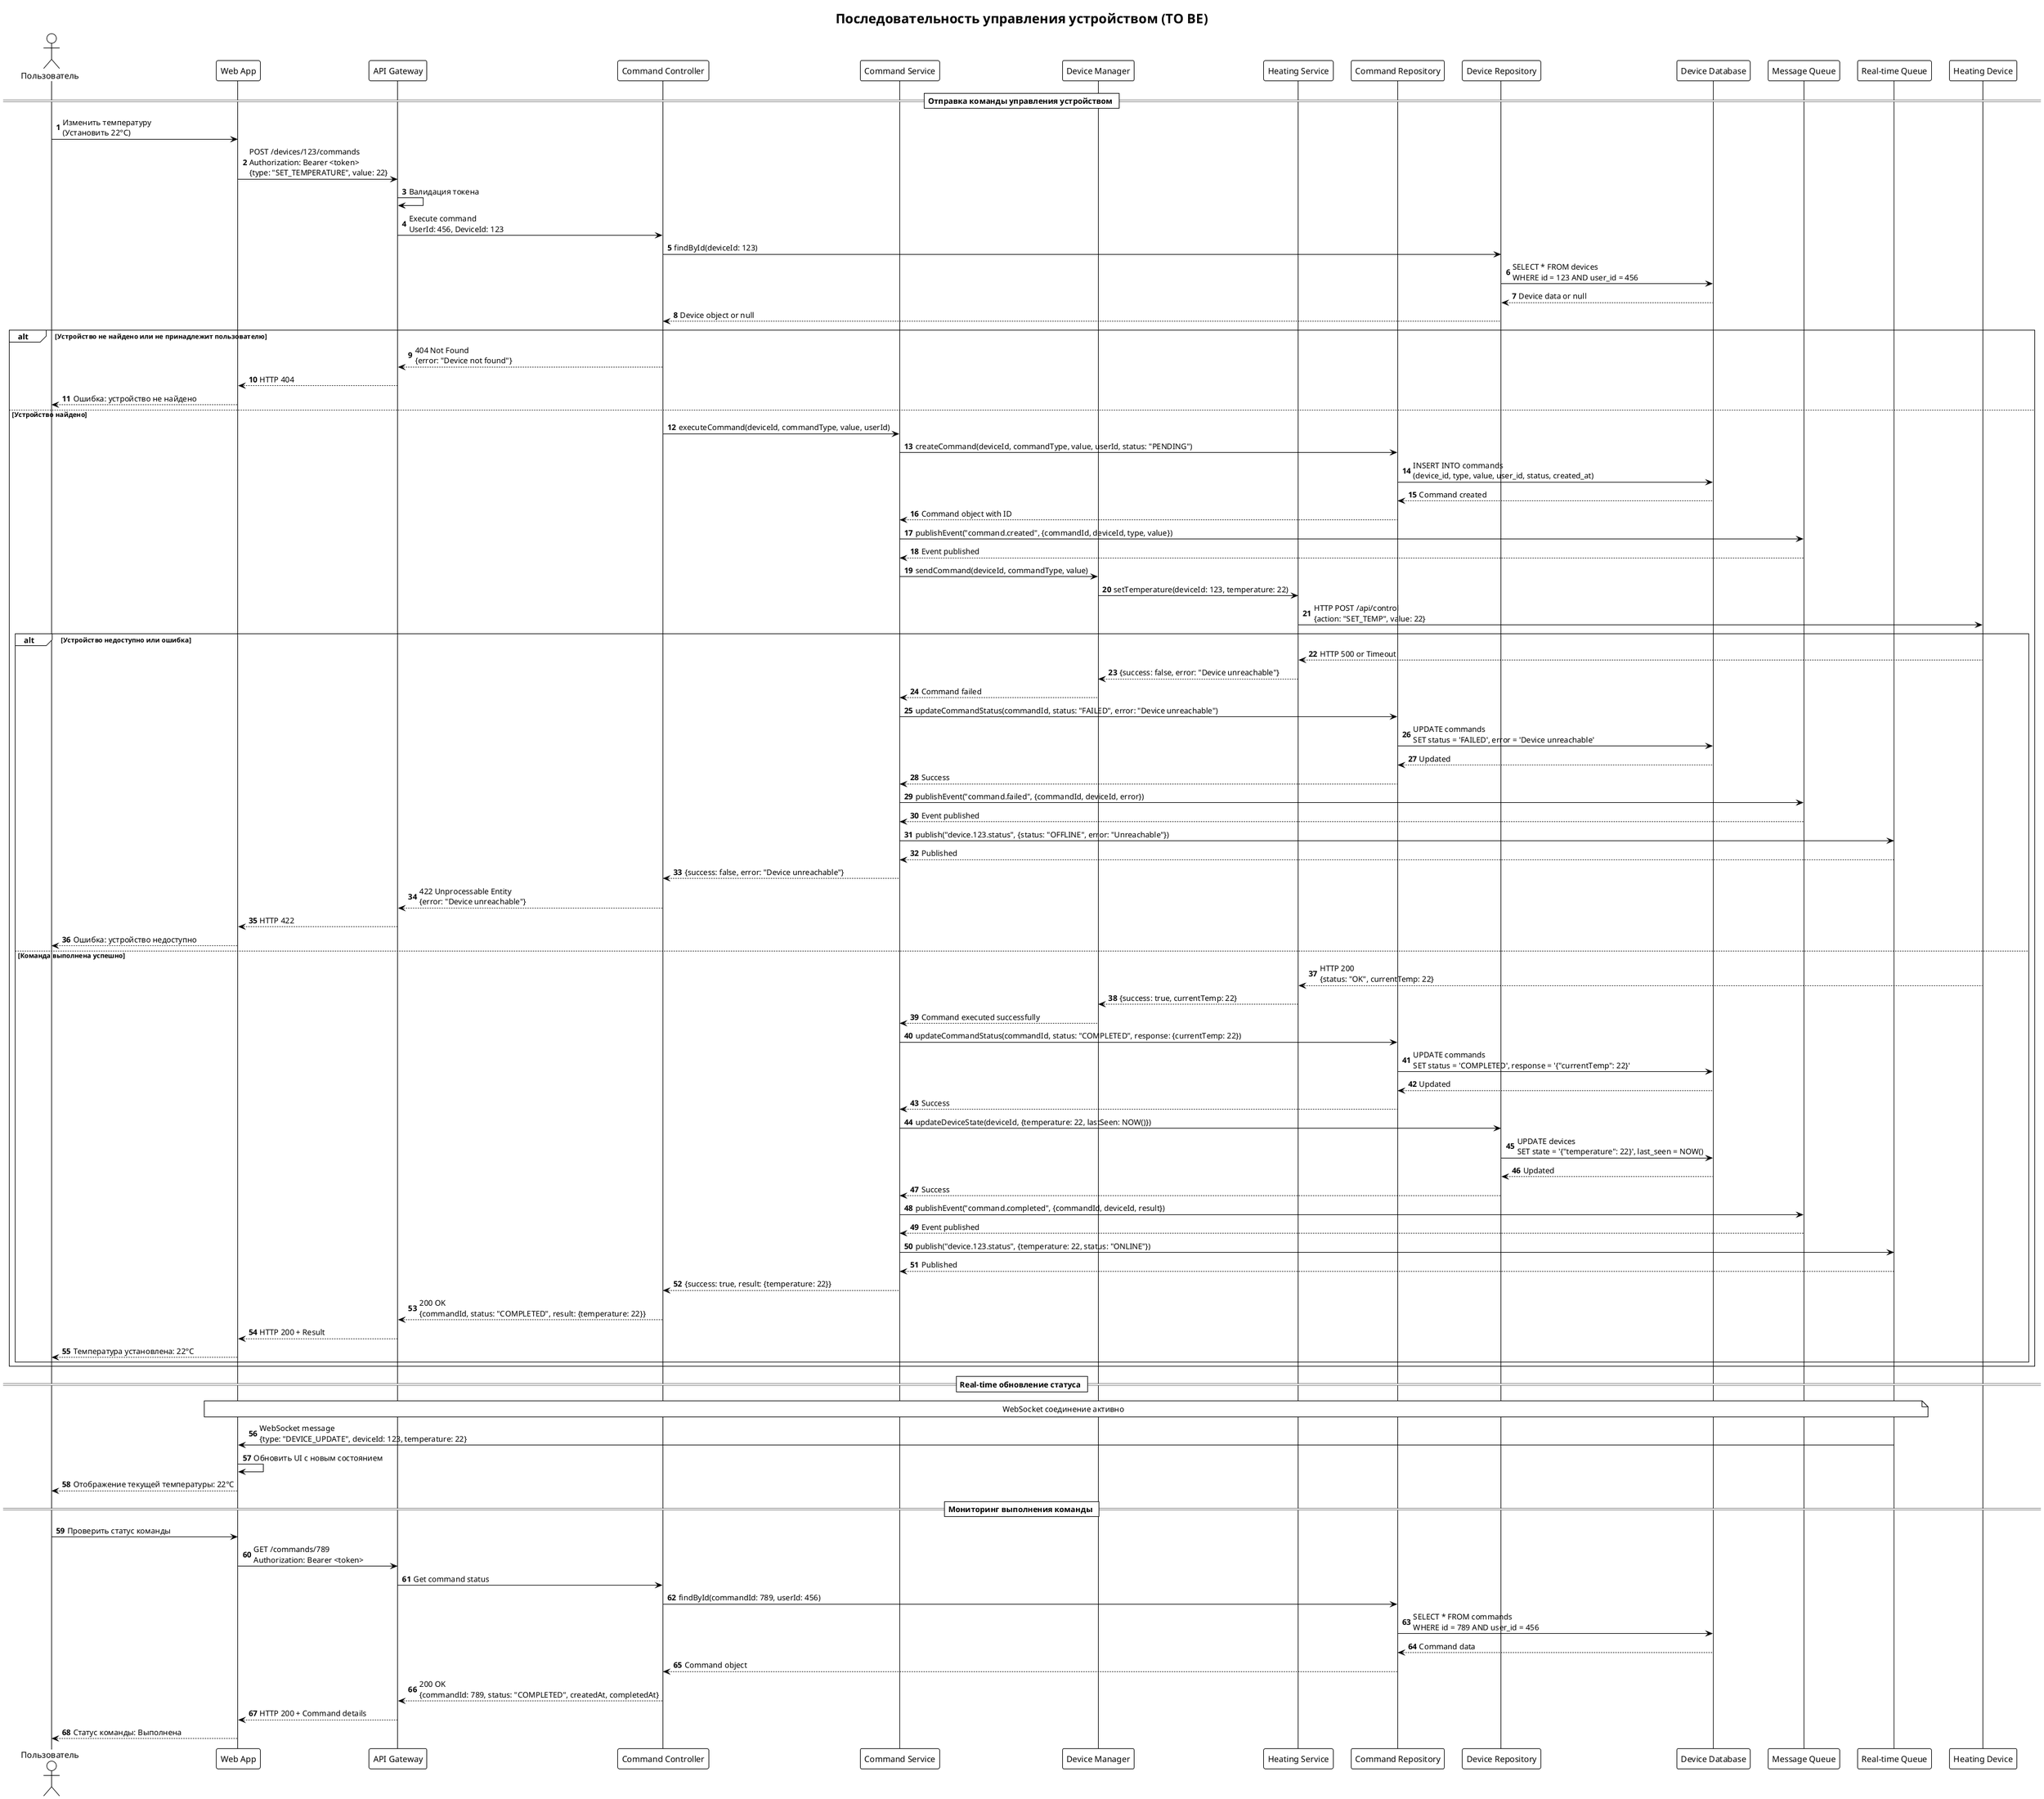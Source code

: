 @startuml
!theme plain
title Последовательность управления устройством (TO BE)

actor Пользователь as User
autonumber
participant "Web App" as WebApp
participant "API Gateway" as Gateway
participant "Command Controller" as CmdCtrl
participant "Command Service" as CmdService
participant "Device Manager" as DeviceManager
participant "Heating Service" as HeatingService
participant "Command Repository" as CmdRepo
participant "Device Repository" as DeviceRepo
participant "Device Database" as DeviceDB
participant "Message Queue" as MQ
participant "Real-time Queue" as RTQ
participant "Heating Device" as Device

== Отправка команды управления устройством ==

User -> WebApp: Изменить температуру\n(Установить 22°C)
WebApp -> Gateway: POST /devices/123/commands\nAuthorization: Bearer <token>\n{type: "SET_TEMPERATURE", value: 22}
Gateway -> Gateway: Валидация токена
Gateway -> CmdCtrl: Execute command\nUserId: 456, DeviceId: 123

CmdCtrl -> DeviceRepo: findById(deviceId: 123)
DeviceRepo -> DeviceDB: SELECT * FROM devices\nWHERE id = 123 AND user_id = 456
DeviceDB --> DeviceRepo: Device data or null
DeviceRepo --> CmdCtrl: Device object or null

alt Устройство не найдено или не принадлежит пользователю
    CmdCtrl --> Gateway: 404 Not Found\n{error: "Device not found"}
    Gateway --> WebApp: HTTP 404
    WebApp --> User: Ошибка: устройство не найдено
else Устройство найдено
    CmdCtrl -> CmdService: executeCommand(deviceId, commandType, value, userId)
    
    CmdService -> CmdRepo: createCommand(deviceId, commandType, value, userId, status: "PENDING")
    CmdRepo -> DeviceDB: INSERT INTO commands\n(device_id, type, value, user_id, status, created_at)
    DeviceDB --> CmdRepo: Command created
    CmdRepo --> CmdService: Command object with ID
    
    CmdService -> MQ: publishEvent("command.created", {commandId, deviceId, type, value})
    MQ --> CmdService: Event published
    
    CmdService -> DeviceManager: sendCommand(deviceId, commandType, value)
    DeviceManager -> HeatingService: setTemperature(deviceId: 123, temperature: 22)
    
    HeatingService -> Device: HTTP POST /api/control\n{action: "SET_TEMP", value: 22}
    
    alt Устройство недоступно или ошибка
        Device --> HeatingService: HTTP 500 or Timeout
        HeatingService --> DeviceManager: {success: false, error: "Device unreachable"}
        DeviceManager --> CmdService: Command failed
        
        CmdService -> CmdRepo: updateCommandStatus(commandId, status: "FAILED", error: "Device unreachable")
        CmdRepo -> DeviceDB: UPDATE commands\nSET status = 'FAILED', error = 'Device unreachable'
        DeviceDB --> CmdRepo: Updated
        CmdRepo --> CmdService: Success
        
        CmdService -> MQ: publishEvent("command.failed", {commandId, deviceId, error})
        MQ --> CmdService: Event published
        
        CmdService -> RTQ: publish("device.123.status", {status: "OFFLINE", error: "Unreachable"})
        RTQ --> CmdService: Published
        
        CmdService --> CmdCtrl: {success: false, error: "Device unreachable"}
        CmdCtrl --> Gateway: 422 Unprocessable Entity\n{error: "Device unreachable"}
        Gateway --> WebApp: HTTP 422
        WebApp --> User: Ошибка: устройство недоступно
        
    else Команда выполнена успешно
        Device --> HeatingService: HTTP 200\n{status: "OK", currentTemp: 22}
        HeatingService --> DeviceManager: {success: true, currentTemp: 22}
        DeviceManager --> CmdService: Command executed successfully
        
        CmdService -> CmdRepo: updateCommandStatus(commandId, status: "COMPLETED", response: {currentTemp: 22})
        CmdRepo -> DeviceDB: UPDATE commands\nSET status = 'COMPLETED', response = '{"currentTemp": 22}'
        DeviceDB --> CmdRepo: Updated
        CmdRepo --> CmdService: Success
        
        CmdService -> DeviceRepo: updateDeviceState(deviceId, {temperature: 22, lastSeen: NOW()})
        DeviceRepo -> DeviceDB: UPDATE devices\nSET state = '{"temperature": 22}', last_seen = NOW()
        DeviceDB --> DeviceRepo: Updated
        DeviceRepo --> CmdService: Success
        
        CmdService -> MQ: publishEvent("command.completed", {commandId, deviceId, result})
        MQ --> CmdService: Event published
        
        CmdService -> RTQ: publish("device.123.status", {temperature: 22, status: "ONLINE"})
        RTQ --> CmdService: Published
        
        CmdService --> CmdCtrl: {success: true, result: {temperature: 22}}
        CmdCtrl --> Gateway: 200 OK\n{commandId, status: "COMPLETED", result: {temperature: 22}}
        Gateway --> WebApp: HTTP 200 + Result
        WebApp --> User: Температура установлена: 22°C
    end
end

== Real-time обновление статуса ==

note over RTQ, WebApp: WebSocket соединение активно
RTQ -> WebApp: WebSocket message\n{type: "DEVICE_UPDATE", deviceId: 123, temperature: 22}
WebApp -> WebApp: Обновить UI с новым состоянием
WebApp --> User: Отображение текущей температуры: 22°C

== Мониторинг выполнения команды ==

User -> WebApp: Проверить статус команды
WebApp -> Gateway: GET /commands/789\nAuthorization: Bearer <token>
Gateway -> CmdCtrl: Get command status

CmdCtrl -> CmdRepo: findById(commandId: 789, userId: 456)
CmdRepo -> DeviceDB: SELECT * FROM commands\nWHERE id = 789 AND user_id = 456
DeviceDB --> CmdRepo: Command data
CmdRepo --> CmdCtrl: Command object

CmdCtrl --> Gateway: 200 OK\n{commandId: 789, status: "COMPLETED", createdAt, completedAt}
Gateway --> WebApp: HTTP 200 + Command details
WebApp --> User: Статус команды: Выполнена

@enduml 